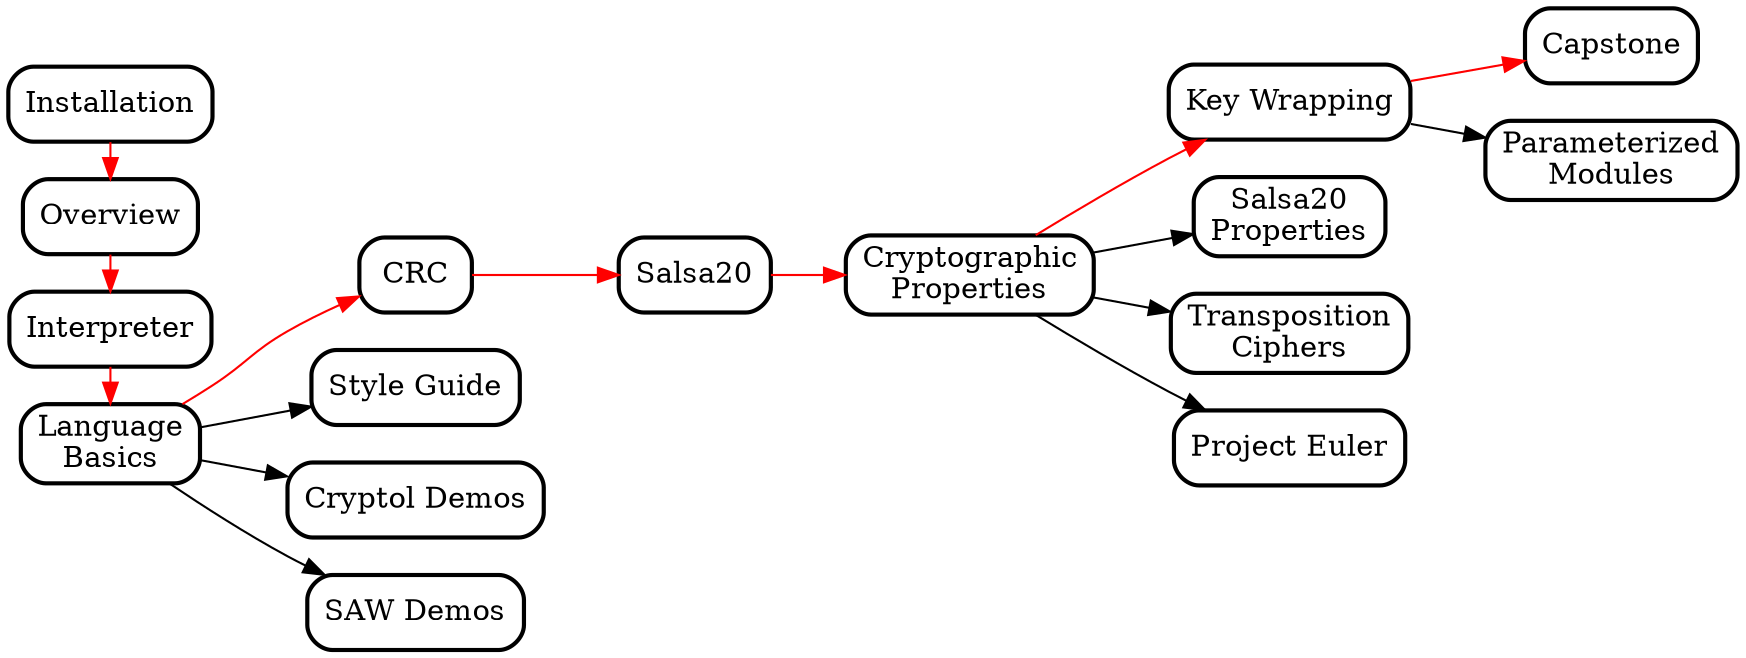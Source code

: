 digraph  {
  //splines = ortho;
  //concentrate = true;

  bgcolor="transparent";
  rankdir="LR";

  node [shape="box", style="rounded,filled", fillcolor="white", penwidth = 2];
  edge [penwidth = 1];

  // URLs by node
  // recommended
  
  Installation               [URL="../INSTALL.md"];
  Overview                   [URL="../labs/Overview/Overview.md"];
  Interpreter                [URL="../labs/Interpreter/Interpreter.md"];
  LanguageBasics             [URL="../labs/Language/Basics.md"];
  CRC                        [URL="../labs/CRC/CRC.md"];
  Salsa20                    [URL="../labs/Salsa20/Salsa20.md"];
  CryptographicProperties    [URL="../labs/CryptoProofs/CryptoProofs.md"];
  KeyWrapping                [URL="../labs/KeyWrapping/KeyWrapping.md"];
  Capstone                   [URL="../labs/LoremIpsum/LoremIpsum.md"];

  // branch nodes
  node [fillcolor="white"];
  
  StyleGuide                 [URL="../cryptol-style.md"];
  CryptolDemos               [URL="../labs/Demos/Cryptol/Demos.md"];
  SAWDemos                   [URL="../labs/Demos/SAW/Demos.md"];
  Salsa20Properties          [URL="../labs/Salsa20/Salsa20Props.md"];
  TranspositionCiphers       [URL="../labs/Transposition/Contents.md"];
  ProjectEuler               [URL="../labs/ProjectEuler/ProjectEuler.md"];
  ParameterizedModules       [URL="../labs/SimonSpeck/SimonSpeck.md"];

  // newline/space labels
  
  LanguageBasics             [label = "Language\nBasics"]
  CryptographicProperties    [label = "Cryptographic\nProperties"]
  KeyWrapping                [label = "Key Wrapping"]
  CryptolDemos               [label = "Cryptol Demos"]
  SAWDemos                   [label = "SAW Demos"]
  TranspositionCiphers       [label = "Transposition\nCiphers"]
  ParameterizedModules       [label = "Parameterized\nModules"]
  Salsa20Properties          [label = "Salsa20\nProperties"]
  StyleGuide                 [label = "Style Guide"]
  ProjectEuler               [label = "Project Euler"]

  // recommended flow
  edge [color=red];
  
  Installation -> Overview;
  Overview -> Interpreter;
  Interpreter -> LanguageBasics;
  LanguageBasics -> CRC;
  CRC -> Salsa20;
  Salsa20 -> CryptographicProperties;
  CryptographicProperties -> KeyWrapping;
  KeyWrapping -> Capstone;

  // branches
  edge [color=black];
  
  LanguageBasics -> StyleGuide;
  LanguageBasics -> CryptolDemos;
  LanguageBasics -> SAWDemos;
  CryptographicProperties -> Salsa20Properties;
  CryptographicProperties -> TranspositionCiphers;
  CryptographicProperties -> ProjectEuler;
  KeyWrapping -> ParameterizedModules;

  // ranks

  {
    // Intro
    rank = same;
    Installation;
    Overview;
    Interpreter;
    LanguageBasics;
  }

  {
    // Language Basics
    rank = same;
    CRC;
    StyleGuide;
    CryptolDemos;
    SAWDemos;
  }

  {
    // Cryptographic Properties
    rank = same;
    KeyWrapping;
    Salsa20Properties;
    TranspositionCiphers;
    ProjectEuler;
  }

  {
    // Key Wrapping
    rank = same;
    Capstone;
    ParameterizedModules;
  }

}